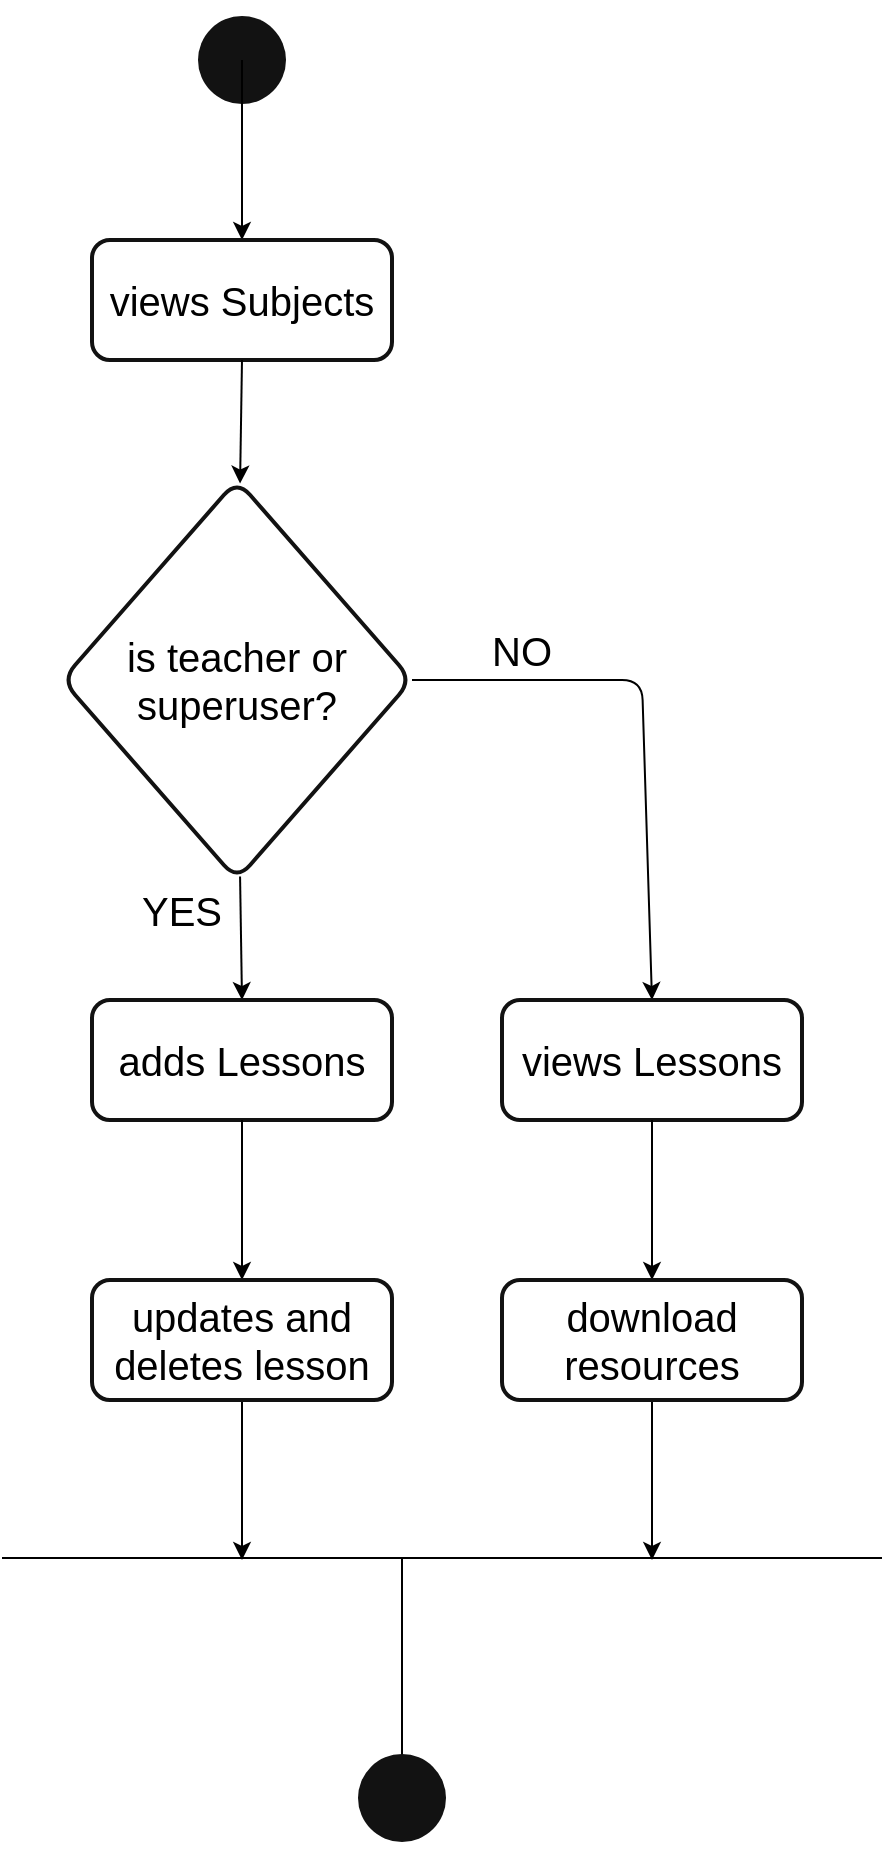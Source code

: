 <mxfile><diagram id="55MtdcbTN-pnRmVGpxf6" name="Page-1"><mxGraphModel dx="1054" dy="605" grid="1" gridSize="10" guides="1" tooltips="1" connect="1" arrows="1" fold="1" page="1" pageScale="1" pageWidth="850" pageHeight="1100" math="0" shadow="0"><root><mxCell id="0"/><mxCell id="1" parent="0"/><mxCell id="2" value="" style="shape=waypoint;sketch=0;fillStyle=solid;size=6;pointerEvents=1;points=[];fillColor=none;resizable=0;rotatable=0;perimeter=centerPerimeter;snapToPoint=1;strokeWidth=20;strokeColor=#121212;" vertex="1" parent="1"><mxGeometry x="220" y="50" width="40" height="40" as="geometry"/></mxCell><mxCell id="3" value="" style="endArrow=classic;html=1;exitX=0.434;exitY=0.621;exitDx=0;exitDy=0;exitPerimeter=0;" edge="1" parent="1" source="2"><mxGeometry width="50" height="50" relative="1" as="geometry"><mxPoint x="250" y="90" as="sourcePoint"/><mxPoint x="240" y="160" as="targetPoint"/></mxGeometry></mxCell><mxCell id="4" value="&lt;p style=&quot;font-size: 20px&quot;&gt;views Subjects&lt;/p&gt;" style="rounded=1;whiteSpace=wrap;html=1;strokeColor=#121212;strokeWidth=2;" vertex="1" parent="1"><mxGeometry x="165" y="160" width="150" height="60" as="geometry"/></mxCell><mxCell id="14" value="" style="edgeStyle=none;html=1;fontSize=20;" edge="1" parent="1" target="13"><mxGeometry relative="1" as="geometry"><mxPoint x="240" y="220" as="sourcePoint"/></mxGeometry></mxCell><mxCell id="16" value="" style="edgeStyle=none;html=1;fontSize=20;" edge="1" parent="1" source="13"><mxGeometry relative="1" as="geometry"><mxPoint x="240" y="540" as="targetPoint"/></mxGeometry></mxCell><mxCell id="13" value="&lt;span style=&quot;font-size: 20px&quot;&gt;is teacher or superuser?&lt;/span&gt;" style="rhombus;whiteSpace=wrap;html=1;strokeColor=#121212;rounded=1;strokeWidth=2;" vertex="1" parent="1"><mxGeometry x="150" y="280" width="175" height="200" as="geometry"/></mxCell><mxCell id="17" value="&lt;p style=&quot;font-size: 20px&quot;&gt;adds Lessons&lt;/p&gt;" style="rounded=1;whiteSpace=wrap;html=1;strokeColor=#121212;strokeWidth=2;" vertex="1" parent="1"><mxGeometry x="165" y="540" width="150" height="60" as="geometry"/></mxCell><mxCell id="20" value="" style="endArrow=classic;html=1;fontSize=20;exitX=1;exitY=0.5;exitDx=0;exitDy=0;entryX=0.5;entryY=0;entryDx=0;entryDy=0;" edge="1" parent="1" source="13" target="29"><mxGeometry width="50" height="50" relative="1" as="geometry"><mxPoint x="490" y="440" as="sourcePoint"/><mxPoint x="440" y="590" as="targetPoint"/><Array as="points"><mxPoint x="440" y="380"/></Array></mxGeometry></mxCell><mxCell id="21" value="" style="endArrow=classic;html=1;fontSize=20;exitX=0.5;exitY=1;exitDx=0;exitDy=0;" edge="1" parent="1" source="17"><mxGeometry width="50" height="50" relative="1" as="geometry"><mxPoint x="490" y="680" as="sourcePoint"/><mxPoint x="240" y="680" as="targetPoint"/></mxGeometry></mxCell><mxCell id="22" value="" style="endArrow=none;html=1;fontSize=20;" edge="1" parent="1"><mxGeometry width="50" height="50" relative="1" as="geometry"><mxPoint x="120" y="819" as="sourcePoint"/><mxPoint x="560" y="819" as="targetPoint"/></mxGeometry></mxCell><mxCell id="23" value="" style="endArrow=classic;html=1;fontSize=20;" edge="1" parent="1"><mxGeometry width="50" height="50" relative="1" as="geometry"><mxPoint x="320" y="819" as="sourcePoint"/><mxPoint x="320" y="939" as="targetPoint"/></mxGeometry></mxCell><mxCell id="24" value="" style="shape=waypoint;sketch=0;fillStyle=solid;size=6;pointerEvents=1;points=[];fillColor=none;resizable=0;rotatable=0;perimeter=centerPerimeter;snapToPoint=1;strokeWidth=20;strokeColor=#121212;" vertex="1" parent="1"><mxGeometry x="300" y="919" width="40" height="40" as="geometry"/></mxCell><mxCell id="26" value="NO" style="text;html=1;strokeColor=none;fillColor=none;align=center;verticalAlign=middle;whiteSpace=wrap;rounded=0;fontSize=20;" vertex="1" parent="1"><mxGeometry x="350" y="350" width="60" height="30" as="geometry"/></mxCell><mxCell id="27" value="YES" style="text;html=1;strokeColor=none;fillColor=none;align=center;verticalAlign=middle;whiteSpace=wrap;rounded=0;fontSize=20;" vertex="1" parent="1"><mxGeometry x="180" y="480" width="60" height="30" as="geometry"/></mxCell><mxCell id="29" value="&lt;p style=&quot;font-size: 20px&quot;&gt;views Lessons&lt;/p&gt;" style="rounded=1;whiteSpace=wrap;html=1;strokeColor=#121212;strokeWidth=2;" vertex="1" parent="1"><mxGeometry x="370" y="540" width="150" height="60" as="geometry"/></mxCell><mxCell id="30" value="" style="endArrow=classic;html=1;fontSize=20;exitX=0.5;exitY=1;exitDx=0;exitDy=0;" edge="1" parent="1" source="29"><mxGeometry width="50" height="50" relative="1" as="geometry"><mxPoint x="370" y="630" as="sourcePoint"/><mxPoint x="445" y="680" as="targetPoint"/></mxGeometry></mxCell><mxCell id="34" style="edgeStyle=none;html=1;fontSize=20;" edge="1" parent="1" source="31"><mxGeometry relative="1" as="geometry"><mxPoint x="240" y="820" as="targetPoint"/></mxGeometry></mxCell><mxCell id="31" value="&lt;p style=&quot;font-size: 20px&quot;&gt;updates and deletes lesson&lt;/p&gt;" style="rounded=1;whiteSpace=wrap;html=1;strokeColor=#121212;strokeWidth=2;" vertex="1" parent="1"><mxGeometry x="165" y="680" width="150" height="60" as="geometry"/></mxCell><mxCell id="33" style="edgeStyle=none;html=1;fontSize=20;" edge="1" parent="1" source="32"><mxGeometry relative="1" as="geometry"><mxPoint x="445" y="820" as="targetPoint"/></mxGeometry></mxCell><mxCell id="32" value="&lt;p style=&quot;font-size: 20px&quot;&gt;download resources&lt;/p&gt;" style="rounded=1;whiteSpace=wrap;html=1;strokeColor=#121212;strokeWidth=2;" vertex="1" parent="1"><mxGeometry x="370" y="680" width="150" height="60" as="geometry"/></mxCell></root></mxGraphModel></diagram></mxfile>